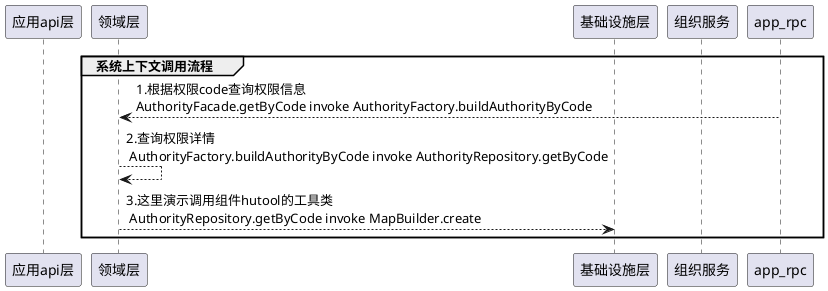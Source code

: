 @startuml

participant  应用api层 as  facade
participant  领域层 as  domain
participant  基础设施层 as  infrast
participant  组织服务 as  infosysuser

group 系统上下文调用流程
app_rpc --> domain: 1.根据权限code查询权限信息\nAuthorityFacade.getByCode invoke AuthorityFactory.buildAuthorityByCode
domain --> domain:2.查询权限详情\n AuthorityFactory.buildAuthorityByCode invoke AuthorityRepository.getByCode
domain --> infrast:3.这里演示调用组件hutool的工具类\n AuthorityRepository.getByCode invoke MapBuilder.create


end

@enduml